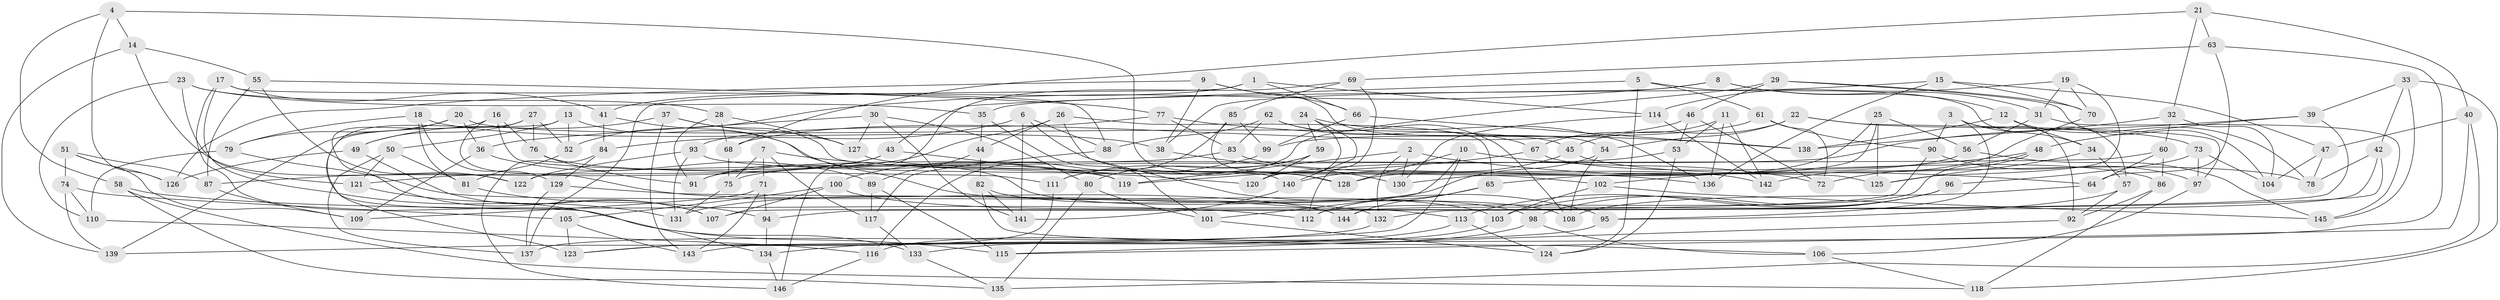 // Generated by graph-tools (version 1.1) at 2025/50/03/09/25 03:50:54]
// undirected, 146 vertices, 292 edges
graph export_dot {
graph [start="1"]
  node [color=gray90,style=filled];
  1;
  2;
  3;
  4;
  5;
  6;
  7;
  8;
  9;
  10;
  11;
  12;
  13;
  14;
  15;
  16;
  17;
  18;
  19;
  20;
  21;
  22;
  23;
  24;
  25;
  26;
  27;
  28;
  29;
  30;
  31;
  32;
  33;
  34;
  35;
  36;
  37;
  38;
  39;
  40;
  41;
  42;
  43;
  44;
  45;
  46;
  47;
  48;
  49;
  50;
  51;
  52;
  53;
  54;
  55;
  56;
  57;
  58;
  59;
  60;
  61;
  62;
  63;
  64;
  65;
  66;
  67;
  68;
  69;
  70;
  71;
  72;
  73;
  74;
  75;
  76;
  77;
  78;
  79;
  80;
  81;
  82;
  83;
  84;
  85;
  86;
  87;
  88;
  89;
  90;
  91;
  92;
  93;
  94;
  95;
  96;
  97;
  98;
  99;
  100;
  101;
  102;
  103;
  104;
  105;
  106;
  107;
  108;
  109;
  110;
  111;
  112;
  113;
  114;
  115;
  116;
  117;
  118;
  119;
  120;
  121;
  122;
  123;
  124;
  125;
  126;
  127;
  128;
  129;
  130;
  131;
  132;
  133;
  134;
  135;
  136;
  137;
  138;
  139;
  140;
  141;
  142;
  143;
  144;
  145;
  146;
  1 -- 137;
  1 -- 66;
  1 -- 41;
  1 -- 114;
  2 -- 119;
  2 -- 64;
  2 -- 130;
  2 -- 132;
  3 -- 92;
  3 -- 90;
  3 -- 34;
  3 -- 95;
  4 -- 140;
  4 -- 58;
  4 -- 126;
  4 -- 14;
  5 -- 57;
  5 -- 61;
  5 -- 43;
  5 -- 124;
  6 -- 84;
  6 -- 88;
  6 -- 128;
  6 -- 141;
  7 -- 75;
  7 -- 120;
  7 -- 71;
  7 -- 117;
  8 -- 31;
  8 -- 52;
  8 -- 12;
  8 -- 38;
  9 -- 38;
  9 -- 126;
  9 -- 66;
  9 -- 54;
  10 -- 123;
  10 -- 128;
  10 -- 101;
  10 -- 72;
  11 -- 136;
  11 -- 142;
  11 -- 67;
  11 -- 53;
  12 -- 34;
  12 -- 78;
  12 -- 138;
  13 -- 123;
  13 -- 50;
  13 -- 108;
  13 -- 52;
  14 -- 139;
  14 -- 55;
  14 -- 122;
  15 -- 70;
  15 -- 35;
  15 -- 47;
  15 -- 136;
  16 -- 144;
  16 -- 107;
  16 -- 76;
  16 -- 111;
  17 -- 131;
  17 -- 115;
  17 -- 88;
  17 -- 41;
  18 -- 79;
  18 -- 81;
  18 -- 38;
  18 -- 129;
  19 -- 125;
  19 -- 31;
  19 -- 114;
  19 -- 70;
  20 -- 79;
  20 -- 36;
  20 -- 139;
  20 -- 45;
  21 -- 40;
  21 -- 63;
  21 -- 32;
  21 -- 68;
  22 -- 54;
  22 -- 73;
  22 -- 97;
  22 -- 45;
  23 -- 35;
  23 -- 28;
  23 -- 121;
  23 -- 110;
  24 -- 140;
  24 -- 59;
  24 -- 120;
  24 -- 136;
  25 -- 128;
  25 -- 125;
  25 -- 130;
  25 -- 56;
  26 -- 95;
  26 -- 65;
  26 -- 91;
  26 -- 44;
  27 -- 49;
  27 -- 52;
  27 -- 133;
  27 -- 76;
  28 -- 127;
  28 -- 91;
  28 -- 68;
  29 -- 70;
  29 -- 46;
  29 -- 111;
  29 -- 104;
  30 -- 141;
  30 -- 127;
  30 -- 80;
  30 -- 36;
  31 -- 145;
  31 -- 56;
  32 -- 138;
  32 -- 104;
  32 -- 60;
  33 -- 39;
  33 -- 118;
  33 -- 145;
  33 -- 42;
  34 -- 125;
  34 -- 57;
  35 -- 44;
  35 -- 101;
  36 -- 89;
  36 -- 109;
  37 -- 125;
  37 -- 49;
  37 -- 143;
  37 -- 127;
  38 -- 130;
  39 -- 107;
  39 -- 75;
  39 -- 48;
  40 -- 115;
  40 -- 47;
  40 -- 135;
  41 -- 103;
  41 -- 84;
  42 -- 78;
  42 -- 132;
  42 -- 144;
  43 -- 119;
  43 -- 87;
  43 -- 121;
  44 -- 89;
  44 -- 82;
  45 -- 140;
  45 -- 78;
  46 -- 72;
  46 -- 68;
  46 -- 53;
  47 -- 78;
  47 -- 104;
  48 -- 112;
  48 -- 102;
  48 -- 72;
  49 -- 107;
  49 -- 126;
  50 -- 137;
  50 -- 121;
  50 -- 81;
  51 -- 126;
  51 -- 74;
  51 -- 109;
  51 -- 87;
  52 -- 81;
  53 -- 120;
  53 -- 124;
  54 -- 108;
  54 -- 131;
  55 -- 122;
  55 -- 87;
  55 -- 77;
  56 -- 65;
  56 -- 145;
  57 -- 95;
  57 -- 92;
  58 -- 112;
  58 -- 118;
  58 -- 135;
  59 -- 111;
  59 -- 80;
  59 -- 120;
  60 -- 122;
  60 -- 64;
  60 -- 86;
  61 -- 72;
  61 -- 90;
  61 -- 99;
  62 -- 108;
  62 -- 67;
  62 -- 88;
  62 -- 83;
  63 -- 64;
  63 -- 69;
  63 -- 143;
  64 -- 108;
  65 -- 112;
  65 -- 144;
  66 -- 138;
  66 -- 99;
  67 -- 119;
  67 -- 86;
  68 -- 75;
  69 -- 85;
  69 -- 112;
  69 -- 146;
  70 -- 142;
  71 -- 94;
  71 -- 143;
  71 -- 109;
  73 -- 97;
  73 -- 96;
  73 -- 104;
  74 -- 110;
  74 -- 105;
  74 -- 139;
  75 -- 131;
  76 -- 119;
  76 -- 91;
  77 -- 93;
  77 -- 138;
  77 -- 83;
  79 -- 144;
  79 -- 110;
  80 -- 135;
  80 -- 101;
  81 -- 94;
  82 -- 106;
  82 -- 98;
  82 -- 141;
  83 -- 91;
  83 -- 142;
  84 -- 129;
  84 -- 146;
  85 -- 99;
  85 -- 128;
  85 -- 116;
  86 -- 92;
  86 -- 118;
  87 -- 109;
  88 -- 117;
  89 -- 115;
  89 -- 117;
  90 -- 94;
  90 -- 97;
  92 -- 115;
  93 -- 102;
  93 -- 131;
  93 -- 122;
  94 -- 134;
  95 -- 137;
  96 -- 98;
  96 -- 103;
  96 -- 113;
  97 -- 106;
  98 -- 133;
  98 -- 106;
  99 -- 100;
  100 -- 107;
  100 -- 113;
  100 -- 105;
  101 -- 124;
  102 -- 145;
  102 -- 103;
  103 -- 116;
  105 -- 143;
  105 -- 123;
  106 -- 118;
  110 -- 116;
  111 -- 123;
  113 -- 124;
  113 -- 134;
  114 -- 130;
  114 -- 142;
  116 -- 146;
  117 -- 133;
  121 -- 134;
  127 -- 136;
  129 -- 137;
  129 -- 132;
  132 -- 139;
  133 -- 135;
  134 -- 146;
  140 -- 141;
}
